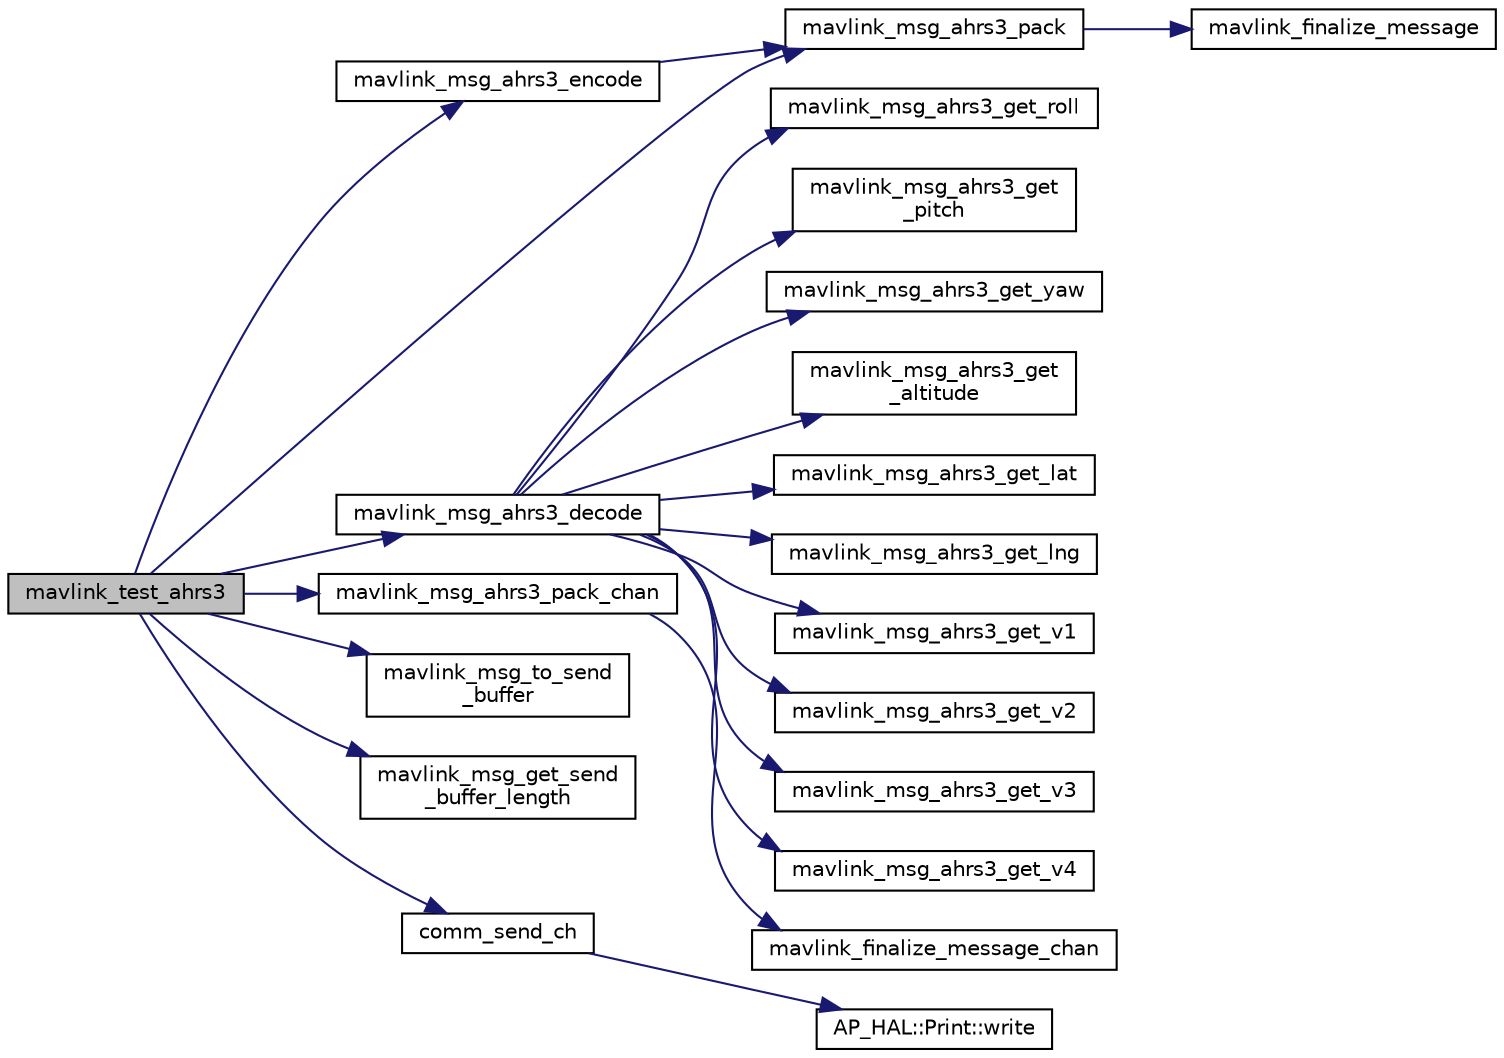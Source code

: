 digraph "mavlink_test_ahrs3"
{
 // INTERACTIVE_SVG=YES
  edge [fontname="Helvetica",fontsize="10",labelfontname="Helvetica",labelfontsize="10"];
  node [fontname="Helvetica",fontsize="10",shape=record];
  rankdir="LR";
  Node1 [label="mavlink_test_ahrs3",height=0.2,width=0.4,color="black", fillcolor="grey75", style="filled" fontcolor="black"];
  Node1 -> Node2 [color="midnightblue",fontsize="10",style="solid",fontname="Helvetica"];
  Node2 [label="mavlink_msg_ahrs3_encode",height=0.2,width=0.4,color="black", fillcolor="white", style="filled",URL="$mavlink__msg__ahrs3_8h.html#ac58016cb8bec390d0cec213a918c231c",tooltip="Encode a ahrs3 struct. "];
  Node2 -> Node3 [color="midnightblue",fontsize="10",style="solid",fontname="Helvetica"];
  Node3 [label="mavlink_msg_ahrs3_pack",height=0.2,width=0.4,color="black", fillcolor="white", style="filled",URL="$mavlink__msg__ahrs3_8h.html#a994b9225c78717254d66bb37f4676768",tooltip="Pack a ahrs3 message. "];
  Node3 -> Node4 [color="midnightblue",fontsize="10",style="solid",fontname="Helvetica"];
  Node4 [label="mavlink_finalize_message",height=0.2,width=0.4,color="black", fillcolor="white", style="filled",URL="$v0_89_2mavlink__helpers_8h.html#af3bea083c5ec83f5b6570b2bd4a817d0",tooltip="Finalize a MAVLink message with MAVLINK_COMM_0 as default channel. "];
  Node1 -> Node5 [color="midnightblue",fontsize="10",style="solid",fontname="Helvetica"];
  Node5 [label="mavlink_msg_ahrs3_decode",height=0.2,width=0.4,color="black", fillcolor="white", style="filled",URL="$mavlink__msg__ahrs3_8h.html#a3a61dbce143aed774f8660aebbd539d0",tooltip="Decode a ahrs3 message into a struct. "];
  Node5 -> Node6 [color="midnightblue",fontsize="10",style="solid",fontname="Helvetica"];
  Node6 [label="mavlink_msg_ahrs3_get_roll",height=0.2,width=0.4,color="black", fillcolor="white", style="filled",URL="$mavlink__msg__ahrs3_8h.html#a226b0de52a458baa90febfbb836d69fd",tooltip="Send a ahrs3 message. "];
  Node5 -> Node7 [color="midnightblue",fontsize="10",style="solid",fontname="Helvetica"];
  Node7 [label="mavlink_msg_ahrs3_get\l_pitch",height=0.2,width=0.4,color="black", fillcolor="white", style="filled",URL="$mavlink__msg__ahrs3_8h.html#a4bf507b97c95e335c2c7241f9134155f",tooltip="Get field pitch from ahrs3 message. "];
  Node5 -> Node8 [color="midnightblue",fontsize="10",style="solid",fontname="Helvetica"];
  Node8 [label="mavlink_msg_ahrs3_get_yaw",height=0.2,width=0.4,color="black", fillcolor="white", style="filled",URL="$mavlink__msg__ahrs3_8h.html#ae990dacf1ff8d6aa82ddf09e5be156a9",tooltip="Get field yaw from ahrs3 message. "];
  Node5 -> Node9 [color="midnightblue",fontsize="10",style="solid",fontname="Helvetica"];
  Node9 [label="mavlink_msg_ahrs3_get\l_altitude",height=0.2,width=0.4,color="black", fillcolor="white", style="filled",URL="$mavlink__msg__ahrs3_8h.html#a5d42ac2a2c98e588028f9876efe544b3",tooltip="Get field altitude from ahrs3 message. "];
  Node5 -> Node10 [color="midnightblue",fontsize="10",style="solid",fontname="Helvetica"];
  Node10 [label="mavlink_msg_ahrs3_get_lat",height=0.2,width=0.4,color="black", fillcolor="white", style="filled",URL="$mavlink__msg__ahrs3_8h.html#a006807017153f7f3ae612fe41cb7af38",tooltip="Get field lat from ahrs3 message. "];
  Node5 -> Node11 [color="midnightblue",fontsize="10",style="solid",fontname="Helvetica"];
  Node11 [label="mavlink_msg_ahrs3_get_lng",height=0.2,width=0.4,color="black", fillcolor="white", style="filled",URL="$mavlink__msg__ahrs3_8h.html#aef994e073498d1d3ff41c3dcbb155838",tooltip="Get field lng from ahrs3 message. "];
  Node5 -> Node12 [color="midnightblue",fontsize="10",style="solid",fontname="Helvetica"];
  Node12 [label="mavlink_msg_ahrs3_get_v1",height=0.2,width=0.4,color="black", fillcolor="white", style="filled",URL="$mavlink__msg__ahrs3_8h.html#a7f4fe4279d2384e34f43d80575466e40",tooltip="Get field v1 from ahrs3 message. "];
  Node5 -> Node13 [color="midnightblue",fontsize="10",style="solid",fontname="Helvetica"];
  Node13 [label="mavlink_msg_ahrs3_get_v2",height=0.2,width=0.4,color="black", fillcolor="white", style="filled",URL="$mavlink__msg__ahrs3_8h.html#a5d12c2b71e1672f865025b1dfc60ca85",tooltip="Get field v2 from ahrs3 message. "];
  Node5 -> Node14 [color="midnightblue",fontsize="10",style="solid",fontname="Helvetica"];
  Node14 [label="mavlink_msg_ahrs3_get_v3",height=0.2,width=0.4,color="black", fillcolor="white", style="filled",URL="$mavlink__msg__ahrs3_8h.html#a245b892172f269f937739c5d19c0a915",tooltip="Get field v3 from ahrs3 message. "];
  Node5 -> Node15 [color="midnightblue",fontsize="10",style="solid",fontname="Helvetica"];
  Node15 [label="mavlink_msg_ahrs3_get_v4",height=0.2,width=0.4,color="black", fillcolor="white", style="filled",URL="$mavlink__msg__ahrs3_8h.html#a2ccf4b6f89d2b2992934628d444c8d72",tooltip="Get field v4 from ahrs3 message. "];
  Node1 -> Node3 [color="midnightblue",fontsize="10",style="solid",fontname="Helvetica"];
  Node1 -> Node16 [color="midnightblue",fontsize="10",style="solid",fontname="Helvetica"];
  Node16 [label="mavlink_msg_ahrs3_pack_chan",height=0.2,width=0.4,color="black", fillcolor="white", style="filled",URL="$mavlink__msg__ahrs3_8h.html#a91e8b9bf40fc1de19b45cae8b5e5a442",tooltip="Pack a ahrs3 message on a channel. "];
  Node16 -> Node17 [color="midnightblue",fontsize="10",style="solid",fontname="Helvetica"];
  Node17 [label="mavlink_finalize_message_chan",height=0.2,width=0.4,color="black", fillcolor="white", style="filled",URL="$v0_89_2mavlink__helpers_8h.html#aa66131138fc02101dcc73b4b556ab422",tooltip="Finalize a MAVLink message with channel assignment. "];
  Node1 -> Node18 [color="midnightblue",fontsize="10",style="solid",fontname="Helvetica"];
  Node18 [label="mavlink_msg_to_send\l_buffer",height=0.2,width=0.4,color="black", fillcolor="white", style="filled",URL="$v0_89_2mavlink__helpers_8h.html#afea0a9befa84822fd62c2899ea0d849e",tooltip="Pack a message to send it over a serial byte stream. "];
  Node1 -> Node19 [color="midnightblue",fontsize="10",style="solid",fontname="Helvetica"];
  Node19 [label="mavlink_msg_get_send\l_buffer_length",height=0.2,width=0.4,color="black", fillcolor="white", style="filled",URL="$v0_89_2protocol_8h.html#aa86c08f27aabb7a2e12a67f189f590c8",tooltip="Get the required buffer size for this message. "];
  Node1 -> Node20 [color="midnightblue",fontsize="10",style="solid",fontname="Helvetica"];
  Node20 [label="comm_send_ch",height=0.2,width=0.4,color="black", fillcolor="white", style="filled",URL="$GCS__MAVLink_8h.html#ab753873a1ee10adedd0ce246311468f8"];
  Node20 -> Node21 [color="midnightblue",fontsize="10",style="solid",fontname="Helvetica"];
  Node21 [label="AP_HAL::Print::write",height=0.2,width=0.4,color="black", fillcolor="white", style="filled",URL="$classAP__HAL_1_1Print.html#acc65391952a43334f8f5c9bef341f501"];
}
